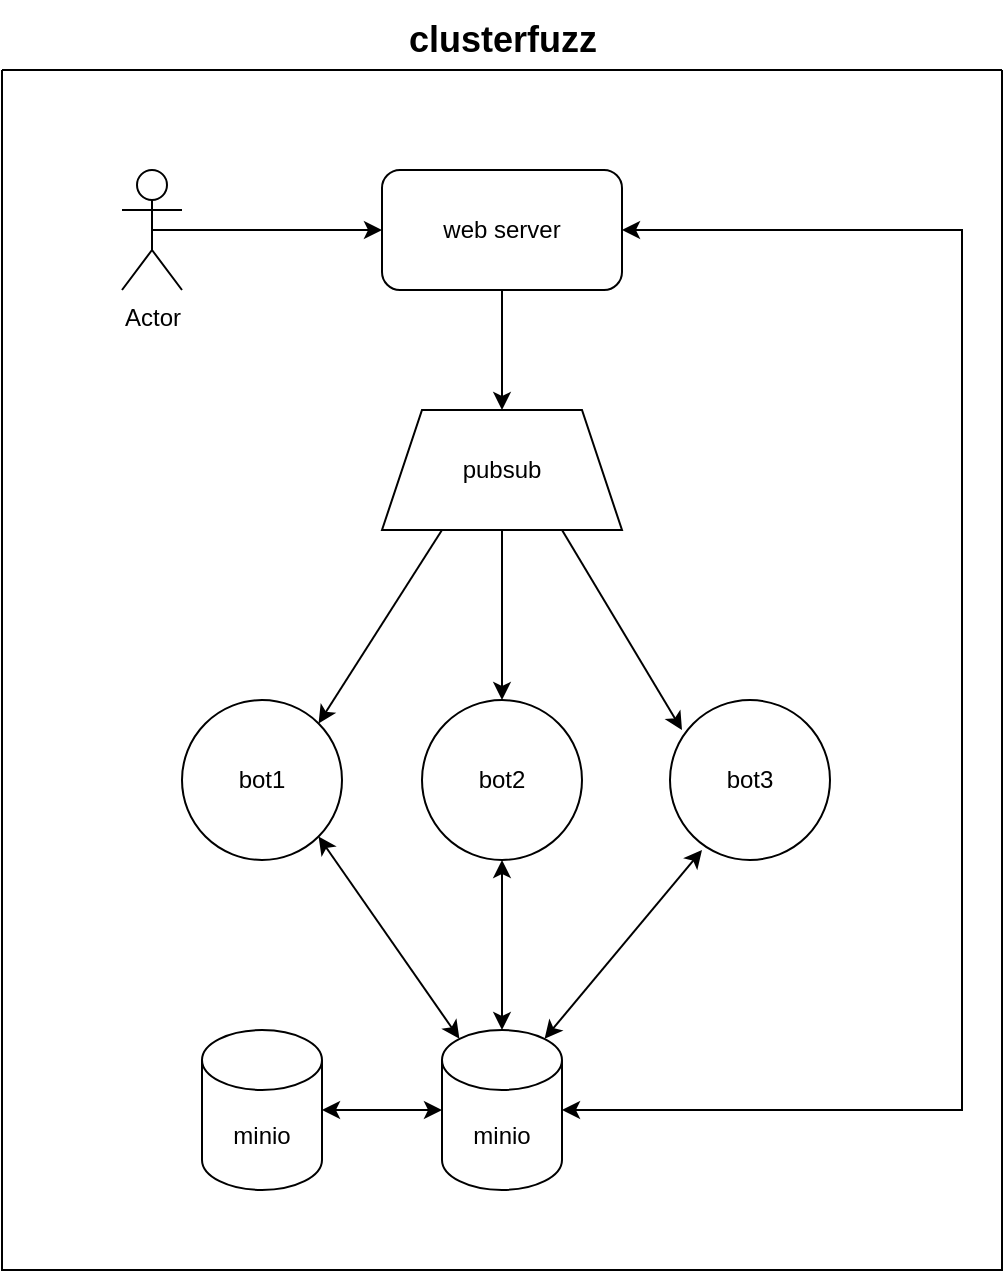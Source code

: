 <mxfile version="24.7.14">
  <diagram name="第 1 页" id="irbbKu0jSiY16zTPsIeo">
    <mxGraphModel dx="1380" dy="784" grid="1" gridSize="10" guides="1" tooltips="1" connect="1" arrows="1" fold="1" page="1" pageScale="1" pageWidth="827" pageHeight="1169" math="0" shadow="0">
      <root>
        <mxCell id="0" />
        <mxCell id="1" parent="0" />
        <mxCell id="lFwwU4ohxCPQypUefZW0-10" style="edgeStyle=orthogonalEdgeStyle;rounded=0;orthogonalLoop=1;jettySize=auto;html=1;exitX=0.5;exitY=0.5;exitDx=0;exitDy=0;exitPerimeter=0;" edge="1" parent="1" source="lFwwU4ohxCPQypUefZW0-8" target="lFwwU4ohxCPQypUefZW0-9">
          <mxGeometry relative="1" as="geometry" />
        </mxCell>
        <mxCell id="lFwwU4ohxCPQypUefZW0-8" value="Actor" style="shape=umlActor;verticalLabelPosition=bottom;verticalAlign=top;html=1;outlineConnect=0;" vertex="1" parent="1">
          <mxGeometry x="140" y="240" width="30" height="60" as="geometry" />
        </mxCell>
        <mxCell id="lFwwU4ohxCPQypUefZW0-9" value="web server" style="rounded=1;whiteSpace=wrap;html=1;" vertex="1" parent="1">
          <mxGeometry x="270" y="240" width="120" height="60" as="geometry" />
        </mxCell>
        <mxCell id="lFwwU4ohxCPQypUefZW0-26" value="minio" style="shape=cylinder3;whiteSpace=wrap;html=1;boundedLbl=1;backgroundOutline=1;size=15;" vertex="1" parent="1">
          <mxGeometry x="300" y="670" width="60" height="80" as="geometry" />
        </mxCell>
        <mxCell id="lFwwU4ohxCPQypUefZW0-29" value="pubsub" style="shape=trapezoid;perimeter=trapezoidPerimeter;whiteSpace=wrap;html=1;fixedSize=1;" vertex="1" parent="1">
          <mxGeometry x="270" y="360" width="120" height="60" as="geometry" />
        </mxCell>
        <mxCell id="lFwwU4ohxCPQypUefZW0-34" value="" style="endArrow=classic;html=1;rounded=0;exitX=0.5;exitY=1;exitDx=0;exitDy=0;entryX=0.5;entryY=0;entryDx=0;entryDy=0;" edge="1" parent="1" source="lFwwU4ohxCPQypUefZW0-9" target="lFwwU4ohxCPQypUefZW0-29">
          <mxGeometry width="50" height="50" relative="1" as="geometry">
            <mxPoint x="390" y="370" as="sourcePoint" />
            <mxPoint x="440" y="320" as="targetPoint" />
          </mxGeometry>
        </mxCell>
        <mxCell id="lFwwU4ohxCPQypUefZW0-35" value="bot1" style="ellipse;whiteSpace=wrap;html=1;aspect=fixed;" vertex="1" parent="1">
          <mxGeometry x="170" y="505" width="80" height="80" as="geometry" />
        </mxCell>
        <mxCell id="lFwwU4ohxCPQypUefZW0-36" value="bot2" style="ellipse;whiteSpace=wrap;html=1;aspect=fixed;" vertex="1" parent="1">
          <mxGeometry x="290" y="505" width="80" height="80" as="geometry" />
        </mxCell>
        <mxCell id="lFwwU4ohxCPQypUefZW0-37" value="bot3" style="ellipse;whiteSpace=wrap;html=1;aspect=fixed;" vertex="1" parent="1">
          <mxGeometry x="414" y="505" width="80" height="80" as="geometry" />
        </mxCell>
        <mxCell id="lFwwU4ohxCPQypUefZW0-39" value="" style="endArrow=classic;html=1;rounded=0;exitX=0.25;exitY=1;exitDx=0;exitDy=0;entryX=1;entryY=0;entryDx=0;entryDy=0;" edge="1" parent="1" source="lFwwU4ohxCPQypUefZW0-29" target="lFwwU4ohxCPQypUefZW0-35">
          <mxGeometry width="50" height="50" relative="1" as="geometry">
            <mxPoint x="390" y="370" as="sourcePoint" />
            <mxPoint x="440" y="320" as="targetPoint" />
          </mxGeometry>
        </mxCell>
        <mxCell id="lFwwU4ohxCPQypUefZW0-40" value="" style="endArrow=classic;html=1;rounded=0;exitX=0.5;exitY=1;exitDx=0;exitDy=0;entryX=0.5;entryY=0;entryDx=0;entryDy=0;" edge="1" parent="1" source="lFwwU4ohxCPQypUefZW0-29" target="lFwwU4ohxCPQypUefZW0-36">
          <mxGeometry width="50" height="50" relative="1" as="geometry">
            <mxPoint x="390" y="370" as="sourcePoint" />
            <mxPoint x="440" y="320" as="targetPoint" />
          </mxGeometry>
        </mxCell>
        <mxCell id="lFwwU4ohxCPQypUefZW0-41" value="" style="endArrow=classic;html=1;rounded=0;exitX=0.75;exitY=1;exitDx=0;exitDy=0;entryX=0.075;entryY=0.188;entryDx=0;entryDy=0;entryPerimeter=0;" edge="1" parent="1" source="lFwwU4ohxCPQypUefZW0-29" target="lFwwU4ohxCPQypUefZW0-37">
          <mxGeometry width="50" height="50" relative="1" as="geometry">
            <mxPoint x="390" y="370" as="sourcePoint" />
            <mxPoint x="440" y="320" as="targetPoint" />
          </mxGeometry>
        </mxCell>
        <mxCell id="lFwwU4ohxCPQypUefZW0-42" value="" style="endArrow=classic;startArrow=classic;html=1;rounded=0;exitX=0.5;exitY=1;exitDx=0;exitDy=0;entryX=0.5;entryY=0;entryDx=0;entryDy=0;entryPerimeter=0;" edge="1" parent="1" source="lFwwU4ohxCPQypUefZW0-36" target="lFwwU4ohxCPQypUefZW0-26">
          <mxGeometry width="50" height="50" relative="1" as="geometry">
            <mxPoint x="390" y="490" as="sourcePoint" />
            <mxPoint x="440" y="440" as="targetPoint" />
          </mxGeometry>
        </mxCell>
        <mxCell id="lFwwU4ohxCPQypUefZW0-43" value="" style="endArrow=classic;startArrow=classic;html=1;rounded=0;exitX=0.2;exitY=0.938;exitDx=0;exitDy=0;exitPerimeter=0;entryX=0.855;entryY=0;entryDx=0;entryDy=4.35;entryPerimeter=0;" edge="1" parent="1" source="lFwwU4ohxCPQypUefZW0-37" target="lFwwU4ohxCPQypUefZW0-26">
          <mxGeometry width="50" height="50" relative="1" as="geometry">
            <mxPoint x="390" y="490" as="sourcePoint" />
            <mxPoint x="440" y="440" as="targetPoint" />
          </mxGeometry>
        </mxCell>
        <mxCell id="lFwwU4ohxCPQypUefZW0-44" value="" style="endArrow=classic;startArrow=classic;html=1;rounded=0;exitX=1;exitY=1;exitDx=0;exitDy=0;entryX=0.145;entryY=0;entryDx=0;entryDy=4.35;entryPerimeter=0;" edge="1" parent="1" source="lFwwU4ohxCPQypUefZW0-35" target="lFwwU4ohxCPQypUefZW0-26">
          <mxGeometry width="50" height="50" relative="1" as="geometry">
            <mxPoint x="390" y="490" as="sourcePoint" />
            <mxPoint x="440" y="440" as="targetPoint" />
          </mxGeometry>
        </mxCell>
        <mxCell id="lFwwU4ohxCPQypUefZW0-45" value="minio" style="shape=cylinder3;whiteSpace=wrap;html=1;boundedLbl=1;backgroundOutline=1;size=15;" vertex="1" parent="1">
          <mxGeometry x="180" y="670" width="60" height="80" as="geometry" />
        </mxCell>
        <mxCell id="lFwwU4ohxCPQypUefZW0-46" value="" style="endArrow=classic;startArrow=classic;html=1;rounded=0;exitX=1;exitY=0.5;exitDx=0;exitDy=0;exitPerimeter=0;entryX=0;entryY=0.5;entryDx=0;entryDy=0;entryPerimeter=0;" edge="1" parent="1" source="lFwwU4ohxCPQypUefZW0-45" target="lFwwU4ohxCPQypUefZW0-26">
          <mxGeometry width="50" height="50" relative="1" as="geometry">
            <mxPoint x="390" y="690" as="sourcePoint" />
            <mxPoint x="440" y="640" as="targetPoint" />
          </mxGeometry>
        </mxCell>
        <mxCell id="lFwwU4ohxCPQypUefZW0-49" value="" style="endArrow=classic;startArrow=classic;html=1;rounded=0;entryX=1;entryY=0.5;entryDx=0;entryDy=0;" edge="1" parent="1" target="lFwwU4ohxCPQypUefZW0-9">
          <mxGeometry width="50" height="50" relative="1" as="geometry">
            <mxPoint x="360" y="710" as="sourcePoint" />
            <mxPoint x="560" y="270" as="targetPoint" />
            <Array as="points">
              <mxPoint x="560" y="710" />
              <mxPoint x="560" y="270" />
            </Array>
          </mxGeometry>
        </mxCell>
        <mxCell id="lFwwU4ohxCPQypUefZW0-51" value="" style="swimlane;startSize=0;" vertex="1" parent="1">
          <mxGeometry x="80" y="190" width="500" height="600" as="geometry">
            <mxRectangle x="80" y="190" width="50" height="40" as="alternateBounds" />
          </mxGeometry>
        </mxCell>
        <mxCell id="lFwwU4ohxCPQypUefZW0-52" value="&lt;font style=&quot;font-size: 18px;&quot;&gt;&lt;b&gt;clusterfuzz&lt;/b&gt;&lt;/font&gt;" style="text;html=1;align=center;verticalAlign=middle;resizable=0;points=[];autosize=1;strokeColor=none;fillColor=none;" vertex="1" parent="1">
          <mxGeometry x="270" y="155" width="120" height="40" as="geometry" />
        </mxCell>
      </root>
    </mxGraphModel>
  </diagram>
</mxfile>

